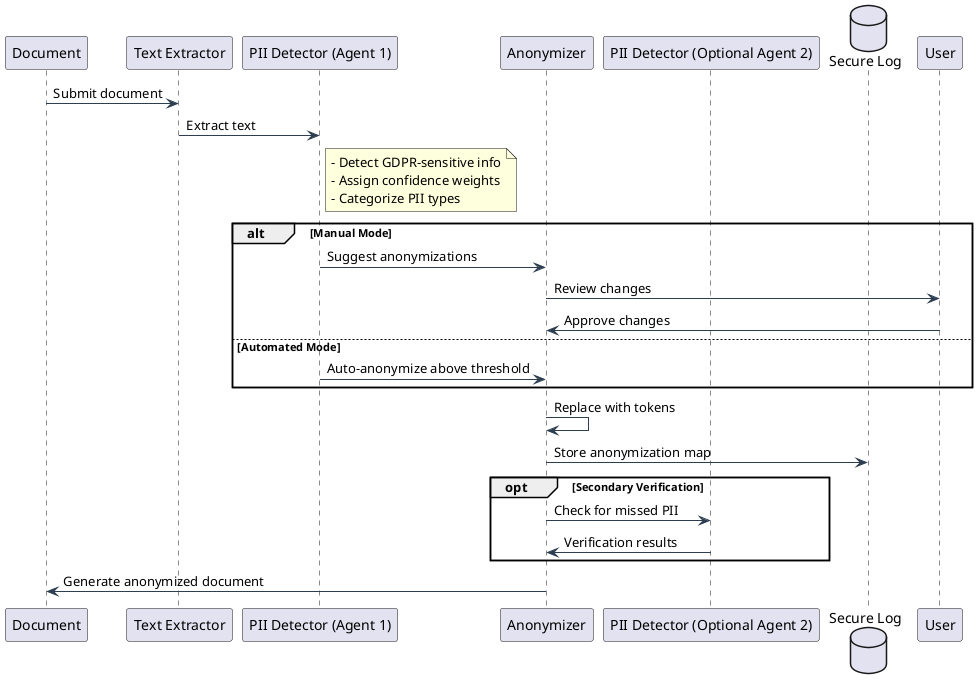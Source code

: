 @startuml GDPR Anonymization Flow

skinparam backgroundColor transparent
skinparam defaultFontName Arial
skinparam ArrowColor #2C3E50
skinparam BoxPadding 40

' Define participants
participant "Document" as doc
participant "Text Extractor" as conv
participant "PII Detector (Agent 1)" as detector
participant "Anonymizer" as anon
participant "PII Detector (Optional Agent 2)" as verify
database "Secure Log" as log

' Document Processing
doc -> conv : Submit document
conv -> detector : Extract text

' PII Detection
note right of detector
  - Detect GDPR-sensitive info
  - Assign confidence weights
  - Categorize PII types
end note

' Anonymization
alt Manual Mode
    detector -> anon : Suggest anonymizations
    anon -> "User" as user : Review changes
    user -> anon : Approve changes
else Automated Mode
    detector -> anon : Auto-anonymize above threshold
end

anon -> anon : Replace with tokens
anon -> log : Store anonymization map

' Optional Verification
opt Secondary Verification
    anon -> verify : Check for missed PII
    verify -> anon : Verification results
end

' Final Output
anon -> doc : Generate anonymized document

@enduml 